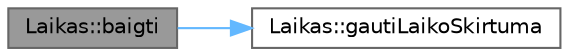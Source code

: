 digraph "Laikas::baigti"
{
 // INTERACTIVE_SVG=YES
 // LATEX_PDF_SIZE
  bgcolor="transparent";
  edge [fontname=Helvetica,fontsize=10,labelfontname=Helvetica,labelfontsize=10];
  node [fontname=Helvetica,fontsize=10,shape=box,height=0.2,width=0.4];
  rankdir="LR";
  Node1 [id="Node000001",label="Laikas::baigti",height=0.2,width=0.4,color="gray40", fillcolor="grey60", style="filled", fontcolor="black",tooltip=" "];
  Node1 -> Node2 [id="edge1_Node000001_Node000002",color="steelblue1",style="solid",tooltip=" "];
  Node2 [id="Node000002",label="Laikas::gautiLaikoSkirtuma",height=0.2,width=0.4,color="grey40", fillcolor="white", style="filled",URL="$class_laikas.html#a04257c2ddcfb976e2a3f1106b037f6ba",tooltip=" "];
}
